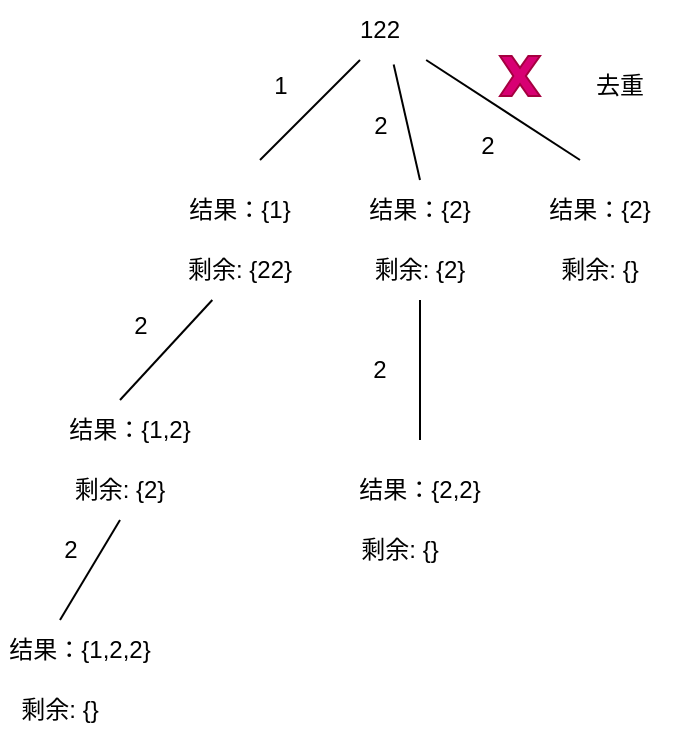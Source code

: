 <mxfile version="24.1.0" type="device">
  <diagram name="第 1 页" id="It1d-Duo_l4gzcPKU2zX">
    <mxGraphModel dx="548" dy="384" grid="1" gridSize="10" guides="1" tooltips="1" connect="1" arrows="1" fold="1" page="1" pageScale="1" pageWidth="827" pageHeight="1169" math="0" shadow="0">
      <root>
        <mxCell id="0" />
        <mxCell id="1" parent="0" />
        <mxCell id="97ce-ZtizLXiZdb-SvdW-1" value="122" style="text;html=1;align=center;verticalAlign=middle;whiteSpace=wrap;rounded=0;" vertex="1" parent="1">
          <mxGeometry x="330" y="120" width="60" height="30" as="geometry" />
        </mxCell>
        <mxCell id="97ce-ZtizLXiZdb-SvdW-2" value="" style="endArrow=none;html=1;rounded=0;" edge="1" parent="1">
          <mxGeometry width="50" height="50" relative="1" as="geometry">
            <mxPoint x="300" y="200" as="sourcePoint" />
            <mxPoint x="350" y="150" as="targetPoint" />
          </mxGeometry>
        </mxCell>
        <mxCell id="97ce-ZtizLXiZdb-SvdW-3" value="1" style="text;html=1;align=center;verticalAlign=middle;resizable=0;points=[];autosize=1;strokeColor=none;fillColor=none;" vertex="1" parent="1">
          <mxGeometry x="295" y="148" width="30" height="30" as="geometry" />
        </mxCell>
        <mxCell id="97ce-ZtizLXiZdb-SvdW-8" value="" style="group" vertex="1" connectable="0" parent="1">
          <mxGeometry x="260" y="210" width="60" height="60" as="geometry" />
        </mxCell>
        <mxCell id="97ce-ZtizLXiZdb-SvdW-4" value="剩余: {22}" style="text;html=1;align=center;verticalAlign=middle;whiteSpace=wrap;rounded=0;" vertex="1" parent="97ce-ZtizLXiZdb-SvdW-8">
          <mxGeometry y="30" width="60" height="30" as="geometry" />
        </mxCell>
        <mxCell id="97ce-ZtizLXiZdb-SvdW-7" value="结果：{1}" style="text;html=1;align=center;verticalAlign=middle;whiteSpace=wrap;rounded=0;" vertex="1" parent="97ce-ZtizLXiZdb-SvdW-8">
          <mxGeometry width="60" height="30" as="geometry" />
        </mxCell>
        <mxCell id="97ce-ZtizLXiZdb-SvdW-10" value="" style="endArrow=none;html=1;rounded=0;" edge="1" parent="1" target="97ce-ZtizLXiZdb-SvdW-4">
          <mxGeometry width="50" height="50" relative="1" as="geometry">
            <mxPoint x="230" y="320" as="sourcePoint" />
            <mxPoint x="280" y="270" as="targetPoint" />
          </mxGeometry>
        </mxCell>
        <mxCell id="97ce-ZtizLXiZdb-SvdW-11" value="2" style="text;html=1;align=center;verticalAlign=middle;resizable=0;points=[];autosize=1;strokeColor=none;fillColor=none;" vertex="1" parent="1">
          <mxGeometry x="225" y="268" width="30" height="30" as="geometry" />
        </mxCell>
        <mxCell id="97ce-ZtizLXiZdb-SvdW-12" value="" style="group" vertex="1" connectable="0" parent="1">
          <mxGeometry x="200" y="320" width="70" height="60" as="geometry" />
        </mxCell>
        <mxCell id="97ce-ZtizLXiZdb-SvdW-13" value="剩余: {2}" style="text;html=1;align=center;verticalAlign=middle;whiteSpace=wrap;rounded=0;" vertex="1" parent="97ce-ZtizLXiZdb-SvdW-12">
          <mxGeometry y="30" width="60" height="30" as="geometry" />
        </mxCell>
        <mxCell id="97ce-ZtizLXiZdb-SvdW-14" value="结果：{1,2}" style="text;html=1;align=center;verticalAlign=middle;whiteSpace=wrap;rounded=0;" vertex="1" parent="97ce-ZtizLXiZdb-SvdW-12">
          <mxGeometry width="70" height="30" as="geometry" />
        </mxCell>
        <mxCell id="97ce-ZtizLXiZdb-SvdW-15" value="" style="endArrow=none;html=1;rounded=0;entryX=0.5;entryY=1;entryDx=0;entryDy=0;" edge="1" parent="1" target="97ce-ZtizLXiZdb-SvdW-13">
          <mxGeometry width="50" height="50" relative="1" as="geometry">
            <mxPoint x="200" y="430" as="sourcePoint" />
            <mxPoint x="230" y="390" as="targetPoint" />
          </mxGeometry>
        </mxCell>
        <mxCell id="97ce-ZtizLXiZdb-SvdW-16" value="2" style="text;html=1;align=center;verticalAlign=middle;resizable=0;points=[];autosize=1;strokeColor=none;fillColor=none;" vertex="1" parent="1">
          <mxGeometry x="190" y="380" width="30" height="30" as="geometry" />
        </mxCell>
        <mxCell id="97ce-ZtizLXiZdb-SvdW-17" value="" style="group" vertex="1" connectable="0" parent="1">
          <mxGeometry x="170" y="430" width="80" height="60" as="geometry" />
        </mxCell>
        <mxCell id="97ce-ZtizLXiZdb-SvdW-18" value="剩余: {}" style="text;html=1;align=center;verticalAlign=middle;whiteSpace=wrap;rounded=0;" vertex="1" parent="97ce-ZtizLXiZdb-SvdW-17">
          <mxGeometry y="30" width="60" height="30" as="geometry" />
        </mxCell>
        <mxCell id="97ce-ZtizLXiZdb-SvdW-19" value="结果：{1,2,2}" style="text;html=1;align=center;verticalAlign=middle;whiteSpace=wrap;rounded=0;" vertex="1" parent="97ce-ZtizLXiZdb-SvdW-17">
          <mxGeometry width="80" height="30" as="geometry" />
        </mxCell>
        <mxCell id="97ce-ZtizLXiZdb-SvdW-20" value="" style="endArrow=none;html=1;rounded=0;entryX=0.614;entryY=1.074;entryDx=0;entryDy=0;entryPerimeter=0;" edge="1" parent="1" target="97ce-ZtizLXiZdb-SvdW-1">
          <mxGeometry width="50" height="50" relative="1" as="geometry">
            <mxPoint x="380" y="210" as="sourcePoint" />
            <mxPoint x="430" y="220" as="targetPoint" />
          </mxGeometry>
        </mxCell>
        <mxCell id="97ce-ZtizLXiZdb-SvdW-21" value="2" style="text;html=1;align=center;verticalAlign=middle;resizable=0;points=[];autosize=1;strokeColor=none;fillColor=none;" vertex="1" parent="1">
          <mxGeometry x="345" y="168" width="30" height="30" as="geometry" />
        </mxCell>
        <mxCell id="97ce-ZtizLXiZdb-SvdW-22" value="" style="group" vertex="1" connectable="0" parent="1">
          <mxGeometry x="350" y="210" width="60" height="60" as="geometry" />
        </mxCell>
        <mxCell id="97ce-ZtizLXiZdb-SvdW-23" value="剩余: {2}" style="text;html=1;align=center;verticalAlign=middle;whiteSpace=wrap;rounded=0;" vertex="1" parent="97ce-ZtizLXiZdb-SvdW-22">
          <mxGeometry y="30" width="60" height="30" as="geometry" />
        </mxCell>
        <mxCell id="97ce-ZtizLXiZdb-SvdW-24" value="结果：{2}" style="text;html=1;align=center;verticalAlign=middle;whiteSpace=wrap;rounded=0;" vertex="1" parent="97ce-ZtizLXiZdb-SvdW-22">
          <mxGeometry width="60" height="30" as="geometry" />
        </mxCell>
        <mxCell id="97ce-ZtizLXiZdb-SvdW-25" value="" style="endArrow=none;html=1;rounded=0;entryX=0.5;entryY=1;entryDx=0;entryDy=0;" edge="1" parent="1" target="97ce-ZtizLXiZdb-SvdW-23">
          <mxGeometry width="50" height="50" relative="1" as="geometry">
            <mxPoint x="380" y="340" as="sourcePoint" />
            <mxPoint x="420" y="310" as="targetPoint" />
          </mxGeometry>
        </mxCell>
        <mxCell id="97ce-ZtizLXiZdb-SvdW-26" value="2" style="text;html=1;align=center;verticalAlign=middle;whiteSpace=wrap;rounded=0;" vertex="1" parent="1">
          <mxGeometry x="330" y="290" width="60" height="30" as="geometry" />
        </mxCell>
        <mxCell id="97ce-ZtizLXiZdb-SvdW-27" value="" style="group" vertex="1" connectable="0" parent="1">
          <mxGeometry x="340" y="350" width="80" height="60" as="geometry" />
        </mxCell>
        <mxCell id="97ce-ZtizLXiZdb-SvdW-28" value="剩余: {}" style="text;html=1;align=center;verticalAlign=middle;whiteSpace=wrap;rounded=0;" vertex="1" parent="97ce-ZtizLXiZdb-SvdW-27">
          <mxGeometry y="30" width="60" height="30" as="geometry" />
        </mxCell>
        <mxCell id="97ce-ZtizLXiZdb-SvdW-29" value="结果：{2,2}" style="text;html=1;align=center;verticalAlign=middle;whiteSpace=wrap;rounded=0;" vertex="1" parent="97ce-ZtizLXiZdb-SvdW-27">
          <mxGeometry width="80" height="30" as="geometry" />
        </mxCell>
        <mxCell id="97ce-ZtizLXiZdb-SvdW-30" value="" style="endArrow=none;html=1;rounded=0;" edge="1" parent="1" target="97ce-ZtizLXiZdb-SvdW-1">
          <mxGeometry width="50" height="50" relative="1" as="geometry">
            <mxPoint x="460" y="200" as="sourcePoint" />
            <mxPoint x="480" y="180" as="targetPoint" />
          </mxGeometry>
        </mxCell>
        <mxCell id="97ce-ZtizLXiZdb-SvdW-31" value="2" style="text;html=1;align=center;verticalAlign=middle;whiteSpace=wrap;rounded=0;" vertex="1" parent="1">
          <mxGeometry x="384" y="178" width="60" height="30" as="geometry" />
        </mxCell>
        <mxCell id="97ce-ZtizLXiZdb-SvdW-32" value="" style="group" vertex="1" connectable="0" parent="1">
          <mxGeometry x="440" y="210" width="60" height="60" as="geometry" />
        </mxCell>
        <mxCell id="97ce-ZtizLXiZdb-SvdW-33" value="剩余: {}" style="text;html=1;align=center;verticalAlign=middle;whiteSpace=wrap;rounded=0;" vertex="1" parent="97ce-ZtizLXiZdb-SvdW-32">
          <mxGeometry y="30" width="60" height="30" as="geometry" />
        </mxCell>
        <mxCell id="97ce-ZtizLXiZdb-SvdW-34" value="结果：{2}" style="text;html=1;align=center;verticalAlign=middle;whiteSpace=wrap;rounded=0;" vertex="1" parent="97ce-ZtizLXiZdb-SvdW-32">
          <mxGeometry width="60" height="30" as="geometry" />
        </mxCell>
        <mxCell id="97ce-ZtizLXiZdb-SvdW-35" value="" style="verticalLabelPosition=bottom;verticalAlign=top;html=1;shape=mxgraph.basic.x;fillColor=#d80073;fontColor=#ffffff;strokeColor=#A50040;" vertex="1" parent="1">
          <mxGeometry x="420" y="148" width="20" height="20" as="geometry" />
        </mxCell>
        <mxCell id="97ce-ZtizLXiZdb-SvdW-38" value="去重" style="text;html=1;align=center;verticalAlign=middle;whiteSpace=wrap;rounded=0;" vertex="1" parent="1">
          <mxGeometry x="450" y="148" width="60" height="30" as="geometry" />
        </mxCell>
      </root>
    </mxGraphModel>
  </diagram>
</mxfile>
